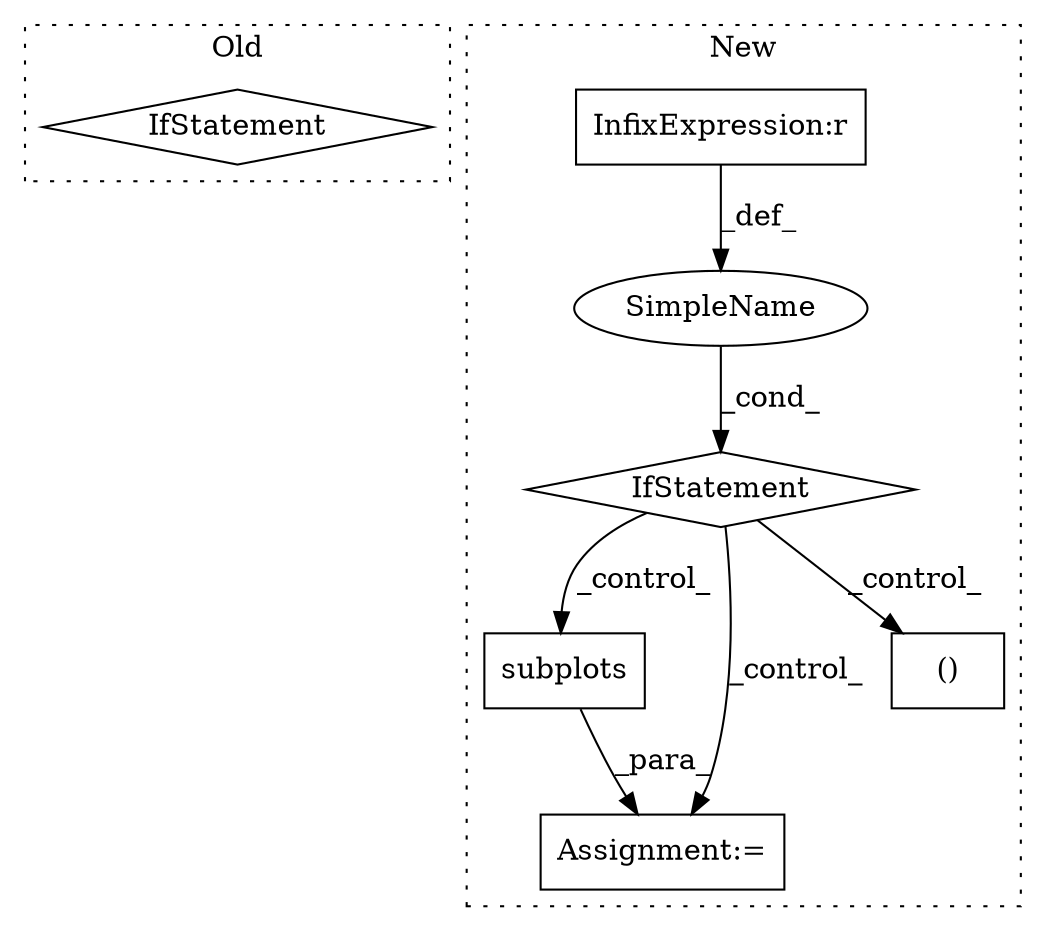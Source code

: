 digraph G {
subgraph cluster0 {
1 [label="IfStatement" a="25" s="10700" l="48" shape="diamond"];
label = "Old";
style="dotted";
}
subgraph cluster1 {
2 [label="subplots" a="32" s="12688,12704" l="9,1" shape="box"];
3 [label="Assignment:=" a="7" s="12668" l="2" shape="box"];
4 [label="IfStatement" a="25" s="12587,12603" l="4,2" shape="diamond"];
5 [label="()" a="106" s="14025" l="35" shape="box"];
6 [label="SimpleName" a="42" s="" l="" shape="ellipse"];
7 [label="InfixExpression:r" a="27" s="12595" l="4" shape="box"];
label = "New";
style="dotted";
}
2 -> 3 [label="_para_"];
4 -> 5 [label="_control_"];
4 -> 3 [label="_control_"];
4 -> 2 [label="_control_"];
6 -> 4 [label="_cond_"];
7 -> 6 [label="_def_"];
}